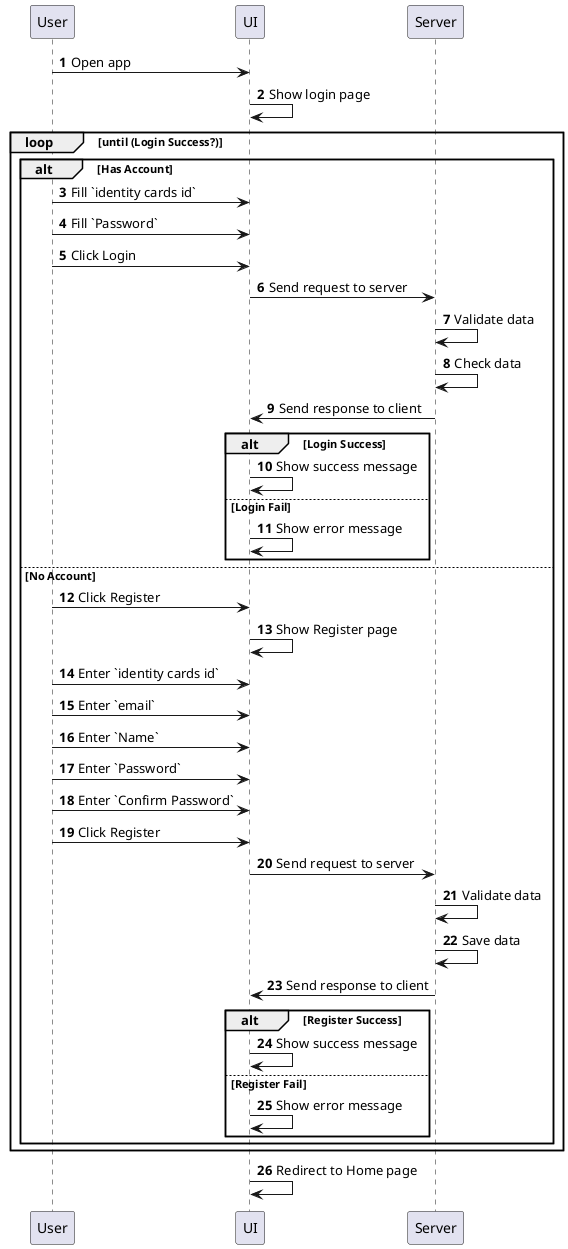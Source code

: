 @startuml
autonumber
' Define participants
participant User
participant UI
participant Server

' Define objects
User -> UI: Open app
UI -> UI: Show login page
' Define conditions
loop until (Login Success?)
    alt Has Account
        User -> UI: Fill `identity cards id`
        User -> UI: Fill `Password`
        User -> UI: Click Login
        UI -> Server: Send request to server
        Server -> Server: Validate data
        Server -> Server: Check data
        Server -> UI: Send response to client
        alt Login Success
            UI -> UI: Show success message
        else Login Fail
        UI -> UI: Show error message
        end
    else No Account
        User -> UI: Click Register
        UI -> UI: Show Register page
        User -> UI: Enter `identity cards id`
        User -> UI: Enter `email`
        User -> UI: Enter `Name`
        User -> UI: Enter `Password`
        User -> UI: Enter `Confirm Password`
        User -> UI: Click Register
        UI -> Server: Send request to server
        Server -> Server: Validate data
        Server -> Server: Save data
        Server -> UI: Send response to client
        alt Register Success
            UI -> UI: Show success message
        else Register Fail
        UI -> UI: Show error message
        end
    end
end
UI -> UI: Redirect to Home page
@enduml
